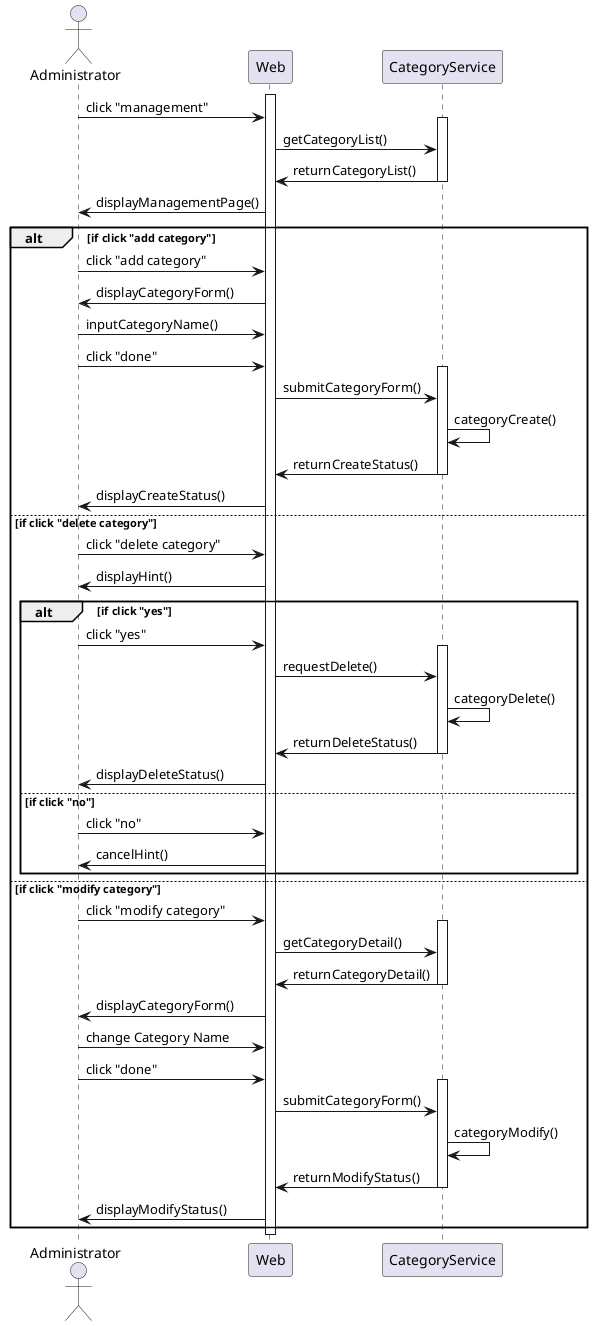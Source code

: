 @startuml login

actor Administrator as a 
participant Web as web

participant CategoryService as cs

activate web

a -> web: click "management"
activate cs
web -> cs : getCategoryList()
cs -> web : returnCategoryList()
deactivate cs
web -> a: displayManagementPage()

alt if click "add category"
a -> web : click "add category"
web ->a : displayCategoryForm()
a->web:inputCategoryName()
a->web : click "done"
activate cs
web->cs:submitCategoryForm()
cs->cs:categoryCreate()
cs->web:returnCreateStatus()
deactivate cs
web->a:displayCreateStatus()

else if click "delete category"
a -> web : click "delete category"
web->a:displayHint()
alt if click "yes"
a ->web: click "yes"
activate cs
web -> cs: requestDelete()
cs->cs:categoryDelete()
cs->web:returnDeleteStatus()
deactivate cs
web->a:displayDeleteStatus()
else if click "no"
a ->web: click "no"
web -> a :cancelHint()
end

else if click "modify category"
a -> web : click "modify category"
activate cs
web -> cs : getCategoryDetail()
cs -> web : returnCategoryDetail()
deactivate cs
web ->a : displayCategoryForm()
a->web:change Category Name
a -> web : click "done"
activate cs
web->cs:submitCategoryForm()
cs->cs:categoryModify()
cs->web:returnModifyStatus()
deactivate cs
web->a:displayModifyStatus()

end









deactivate web

@enduml
